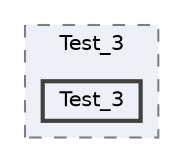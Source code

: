 digraph "C:/Users/vasja/source/repos/Test_3/Test_3"
{
 // LATEX_PDF_SIZE
  bgcolor="transparent";
  edge [fontname=Helvetica,fontsize=10,labelfontname=Helvetica,labelfontsize=10];
  node [fontname=Helvetica,fontsize=10,shape=box,height=0.2,width=0.4];
  compound=true
  subgraph clusterdir_54b7c762e3c4d0030cde41a5bbbc274d {
    graph [ bgcolor="#edf0f7", pencolor="grey50", label="Test_3", fontname=Helvetica,fontsize=10 style="filled,dashed", URL="dir_54b7c762e3c4d0030cde41a5bbbc274d.html",tooltip=""]
  dir_39028bc7b683c4c277ebb858a0be7ab4 [label="Test_3", fillcolor="#edf0f7", color="grey25", style="filled,bold", URL="dir_39028bc7b683c4c277ebb858a0be7ab4.html",tooltip=""];
  }
}
